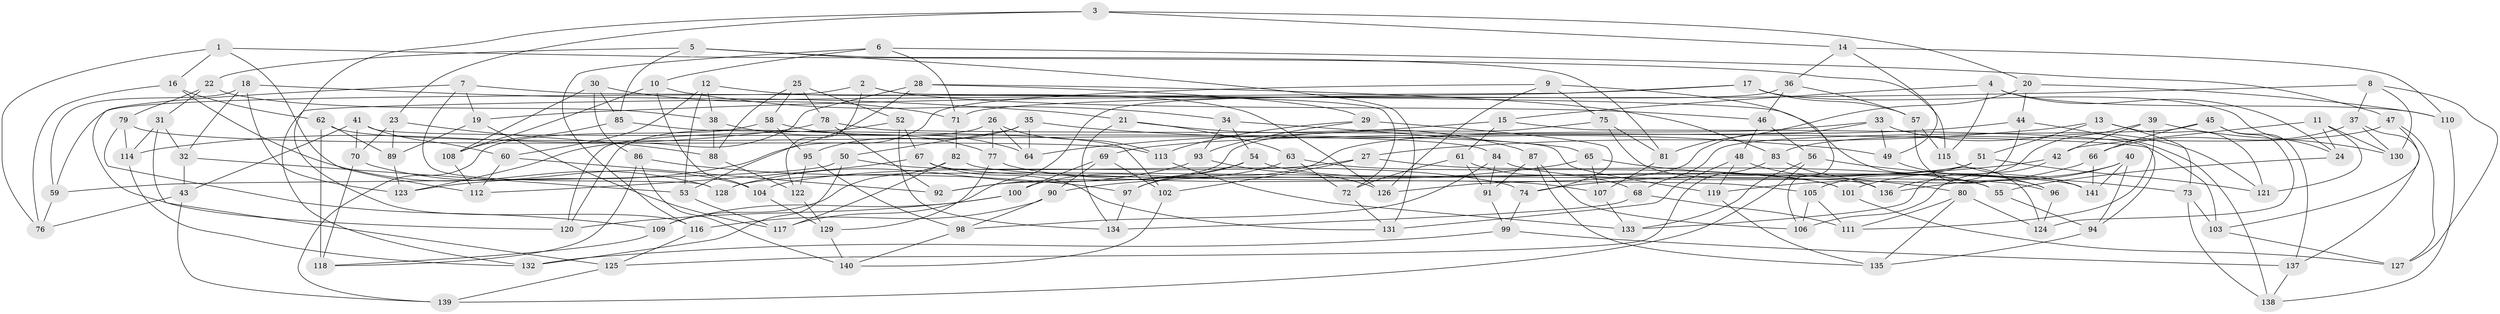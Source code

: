 // Generated by graph-tools (version 1.1) at 2025/59/03/09/25 04:59:29]
// undirected, 141 vertices, 282 edges
graph export_dot {
graph [start="1"]
  node [color=gray90,style=filled];
  1;
  2;
  3;
  4;
  5;
  6;
  7;
  8;
  9;
  10;
  11;
  12;
  13;
  14;
  15;
  16;
  17;
  18;
  19;
  20;
  21;
  22;
  23;
  24;
  25;
  26;
  27;
  28;
  29;
  30;
  31;
  32;
  33;
  34;
  35;
  36;
  37;
  38;
  39;
  40;
  41;
  42;
  43;
  44;
  45;
  46;
  47;
  48;
  49;
  50;
  51;
  52;
  53;
  54;
  55;
  56;
  57;
  58;
  59;
  60;
  61;
  62;
  63;
  64;
  65;
  66;
  67;
  68;
  69;
  70;
  71;
  72;
  73;
  74;
  75;
  76;
  77;
  78;
  79;
  80;
  81;
  82;
  83;
  84;
  85;
  86;
  87;
  88;
  89;
  90;
  91;
  92;
  93;
  94;
  95;
  96;
  97;
  98;
  99;
  100;
  101;
  102;
  103;
  104;
  105;
  106;
  107;
  108;
  109;
  110;
  111;
  112;
  113;
  114;
  115;
  116;
  117;
  118;
  119;
  120;
  121;
  122;
  123;
  124;
  125;
  126;
  127;
  128;
  129;
  130;
  131;
  132;
  133;
  134;
  135;
  136;
  137;
  138;
  139;
  140;
  141;
  1 -- 16;
  1 -- 112;
  1 -- 76;
  1 -- 115;
  2 -- 122;
  2 -- 46;
  2 -- 72;
  2 -- 59;
  3 -- 20;
  3 -- 23;
  3 -- 14;
  3 -- 116;
  4 -- 110;
  4 -- 115;
  4 -- 15;
  4 -- 24;
  5 -- 81;
  5 -- 85;
  5 -- 131;
  5 -- 22;
  6 -- 71;
  6 -- 47;
  6 -- 116;
  6 -- 10;
  7 -- 124;
  7 -- 128;
  7 -- 19;
  7 -- 120;
  8 -- 130;
  8 -- 37;
  8 -- 19;
  8 -- 127;
  9 -- 123;
  9 -- 126;
  9 -- 75;
  9 -- 106;
  10 -- 108;
  10 -- 104;
  10 -- 34;
  11 -- 130;
  11 -- 24;
  11 -- 121;
  11 -- 42;
  12 -- 60;
  12 -- 126;
  12 -- 38;
  12 -- 53;
  13 -- 121;
  13 -- 73;
  13 -- 51;
  13 -- 27;
  14 -- 110;
  14 -- 49;
  14 -- 36;
  15 -- 64;
  15 -- 61;
  15 -- 94;
  16 -- 62;
  16 -- 128;
  16 -- 76;
  17 -- 71;
  17 -- 24;
  17 -- 57;
  17 -- 132;
  18 -- 21;
  18 -- 59;
  18 -- 123;
  18 -- 32;
  19 -- 89;
  19 -- 117;
  20 -- 110;
  20 -- 81;
  20 -- 44;
  21 -- 134;
  21 -- 63;
  21 -- 87;
  22 -- 79;
  22 -- 38;
  22 -- 31;
  23 -- 70;
  23 -- 88;
  23 -- 89;
  24 -- 55;
  25 -- 58;
  25 -- 88;
  25 -- 52;
  25 -- 78;
  26 -- 77;
  26 -- 64;
  26 -- 120;
  26 -- 113;
  27 -- 102;
  27 -- 104;
  27 -- 55;
  28 -- 123;
  28 -- 53;
  28 -- 83;
  28 -- 29;
  29 -- 74;
  29 -- 113;
  29 -- 93;
  30 -- 71;
  30 -- 108;
  30 -- 86;
  30 -- 85;
  31 -- 125;
  31 -- 32;
  31 -- 114;
  32 -- 43;
  32 -- 53;
  33 -- 49;
  33 -- 121;
  33 -- 126;
  33 -- 97;
  34 -- 93;
  34 -- 54;
  34 -- 65;
  35 -- 95;
  35 -- 50;
  35 -- 49;
  35 -- 64;
  36 -- 117;
  36 -- 46;
  36 -- 57;
  37 -- 66;
  37 -- 137;
  37 -- 130;
  38 -- 88;
  38 -- 77;
  39 -- 111;
  39 -- 42;
  39 -- 130;
  39 -- 133;
  40 -- 101;
  40 -- 136;
  40 -- 94;
  40 -- 141;
  41 -- 119;
  41 -- 70;
  41 -- 43;
  41 -- 60;
  42 -- 74;
  42 -- 106;
  43 -- 139;
  43 -- 76;
  44 -- 69;
  44 -- 138;
  44 -- 136;
  45 -- 66;
  45 -- 68;
  45 -- 124;
  45 -- 137;
  46 -- 56;
  46 -- 48;
  47 -- 127;
  47 -- 83;
  47 -- 103;
  48 -- 55;
  48 -- 119;
  48 -- 131;
  49 -- 96;
  50 -- 59;
  50 -- 132;
  50 -- 74;
  51 -- 128;
  51 -- 105;
  51 -- 121;
  52 -- 120;
  52 -- 134;
  52 -- 67;
  53 -- 117;
  54 -- 101;
  54 -- 97;
  54 -- 92;
  55 -- 94;
  56 -- 73;
  56 -- 139;
  56 -- 133;
  57 -- 115;
  57 -- 96;
  58 -- 64;
  58 -- 139;
  58 -- 95;
  59 -- 76;
  60 -- 112;
  60 -- 92;
  61 -- 72;
  61 -- 91;
  61 -- 68;
  62 -- 84;
  62 -- 89;
  62 -- 118;
  63 -- 72;
  63 -- 101;
  63 -- 100;
  65 -- 80;
  65 -- 90;
  65 -- 107;
  66 -- 141;
  66 -- 119;
  67 -- 131;
  67 -- 141;
  67 -- 112;
  68 -- 134;
  68 -- 111;
  69 -- 90;
  69 -- 100;
  69 -- 102;
  70 -- 104;
  70 -- 118;
  71 -- 82;
  72 -- 131;
  73 -- 103;
  73 -- 138;
  74 -- 99;
  75 -- 92;
  75 -- 81;
  75 -- 136;
  77 -- 129;
  77 -- 107;
  78 -- 114;
  78 -- 103;
  78 -- 92;
  79 -- 109;
  79 -- 113;
  79 -- 114;
  80 -- 111;
  80 -- 124;
  80 -- 135;
  81 -- 107;
  82 -- 117;
  82 -- 109;
  82 -- 105;
  83 -- 136;
  83 -- 125;
  84 -- 98;
  84 -- 91;
  84 -- 96;
  85 -- 108;
  85 -- 102;
  86 -- 118;
  86 -- 140;
  86 -- 97;
  87 -- 91;
  87 -- 106;
  87 -- 135;
  88 -- 122;
  89 -- 123;
  90 -- 116;
  90 -- 98;
  91 -- 99;
  93 -- 126;
  93 -- 128;
  94 -- 135;
  95 -- 122;
  95 -- 98;
  96 -- 124;
  97 -- 134;
  98 -- 140;
  99 -- 137;
  99 -- 132;
  100 -- 109;
  100 -- 120;
  101 -- 127;
  102 -- 140;
  103 -- 127;
  104 -- 129;
  105 -- 106;
  105 -- 111;
  107 -- 133;
  108 -- 112;
  109 -- 118;
  110 -- 138;
  113 -- 133;
  114 -- 132;
  115 -- 141;
  116 -- 125;
  119 -- 135;
  122 -- 129;
  125 -- 139;
  129 -- 140;
  137 -- 138;
}
